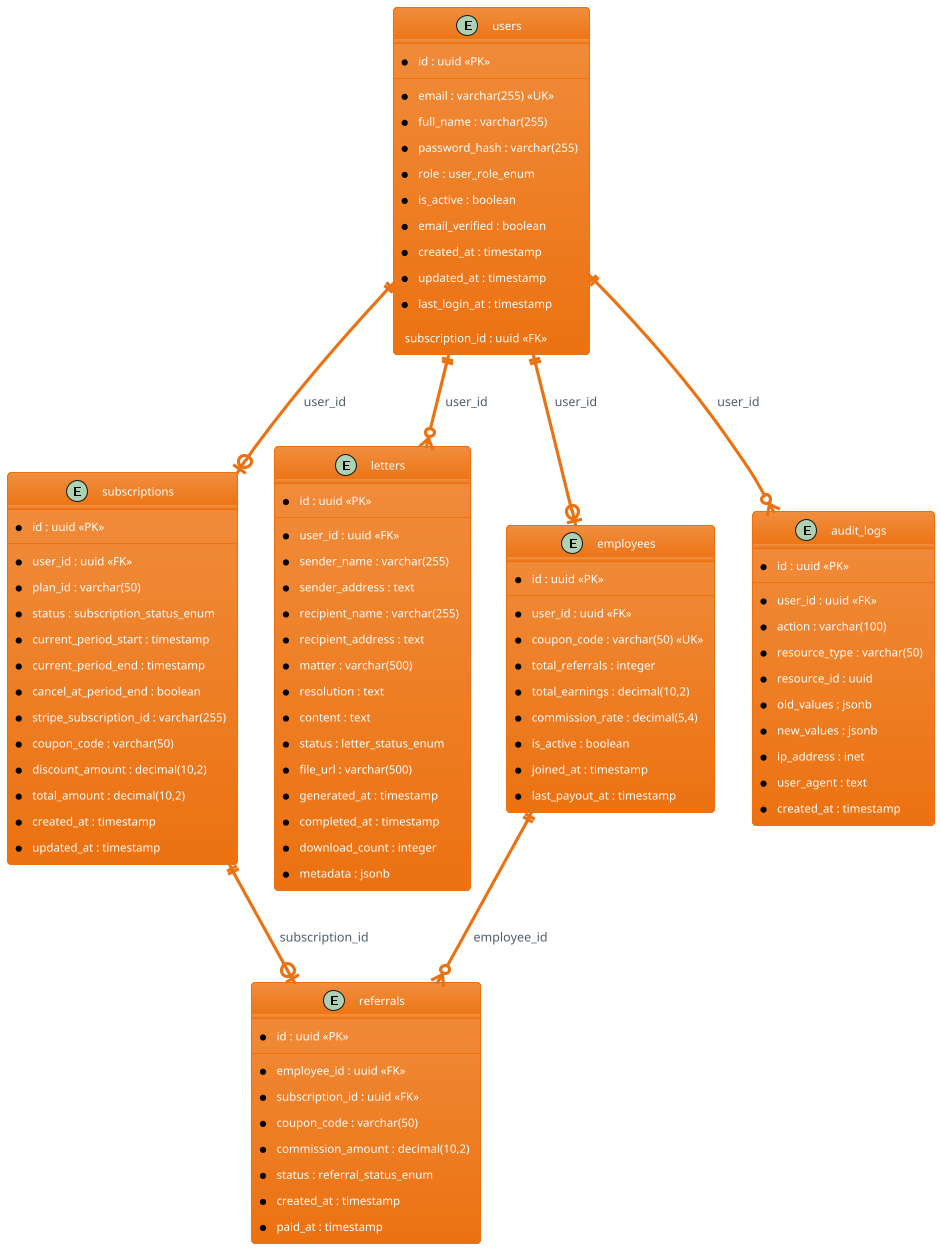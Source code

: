 @startuml LegalLetterAI_ERDiagram
!theme aws-orange

entity "users" as users {
  * id : uuid <<PK>>
  --
  * email : varchar(255) <<UK>>
  * full_name : varchar(255)
  * password_hash : varchar(255)
  * role : user_role_enum
  * is_active : boolean
  * email_verified : boolean
  * created_at : timestamp
  * updated_at : timestamp
  * last_login_at : timestamp
  --
  subscription_id : uuid <<FK>>
}

entity "subscriptions" as subs {
  * id : uuid <<PK>>
  --
  * user_id : uuid <<FK>>
  * plan_id : varchar(50)
  * status : subscription_status_enum
  * current_period_start : timestamp
  * current_period_end : timestamp
  * cancel_at_period_end : boolean
  * stripe_subscription_id : varchar(255)
  * coupon_code : varchar(50)
  * discount_amount : decimal(10,2)
  * total_amount : decimal(10,2)
  * created_at : timestamp
  * updated_at : timestamp
}

entity "letters" as letters {
  * id : uuid <<PK>>
  --
  * user_id : uuid <<FK>>
  * sender_name : varchar(255)
  * sender_address : text
  * recipient_name : varchar(255)
  * recipient_address : text
  * matter : varchar(500)
  * resolution : text
  * content : text
  * status : letter_status_enum
  * file_url : varchar(500)
  * generated_at : timestamp
  * completed_at : timestamp
  * download_count : integer
  * metadata : jsonb
}

entity "employees" as employees {
  * id : uuid <<PK>>
  --
  * user_id : uuid <<FK>>
  * coupon_code : varchar(50) <<UK>>
  * total_referrals : integer
  * total_earnings : decimal(10,2)
  * commission_rate : decimal(5,4)
  * is_active : boolean
  * joined_at : timestamp
  * last_payout_at : timestamp
}

entity "referrals" as referrals {
  * id : uuid <<PK>>
  --
  * employee_id : uuid <<FK>>
  * subscription_id : uuid <<FK>>
  * coupon_code : varchar(50)
  * commission_amount : decimal(10,2)
  * status : referral_status_enum
  * created_at : timestamp
  * paid_at : timestamp
}

entity "audit_logs" as audit {
  * id : uuid <<PK>>
  --
  * user_id : uuid <<FK>>
  * action : varchar(100)
  * resource_type : varchar(50)
  * resource_id : uuid
  * old_values : jsonb
  * new_values : jsonb
  * ip_address : inet
  * user_agent : text
  * created_at : timestamp
}

users ||--o| subs : "user_id"
users ||--o{ letters : "user_id"
users ||--o| employees : "user_id"
employees ||--o{ referrals : "employee_id"
subs ||--o| referrals : "subscription_id"
users ||--o{ audit : "user_id"

@enduml